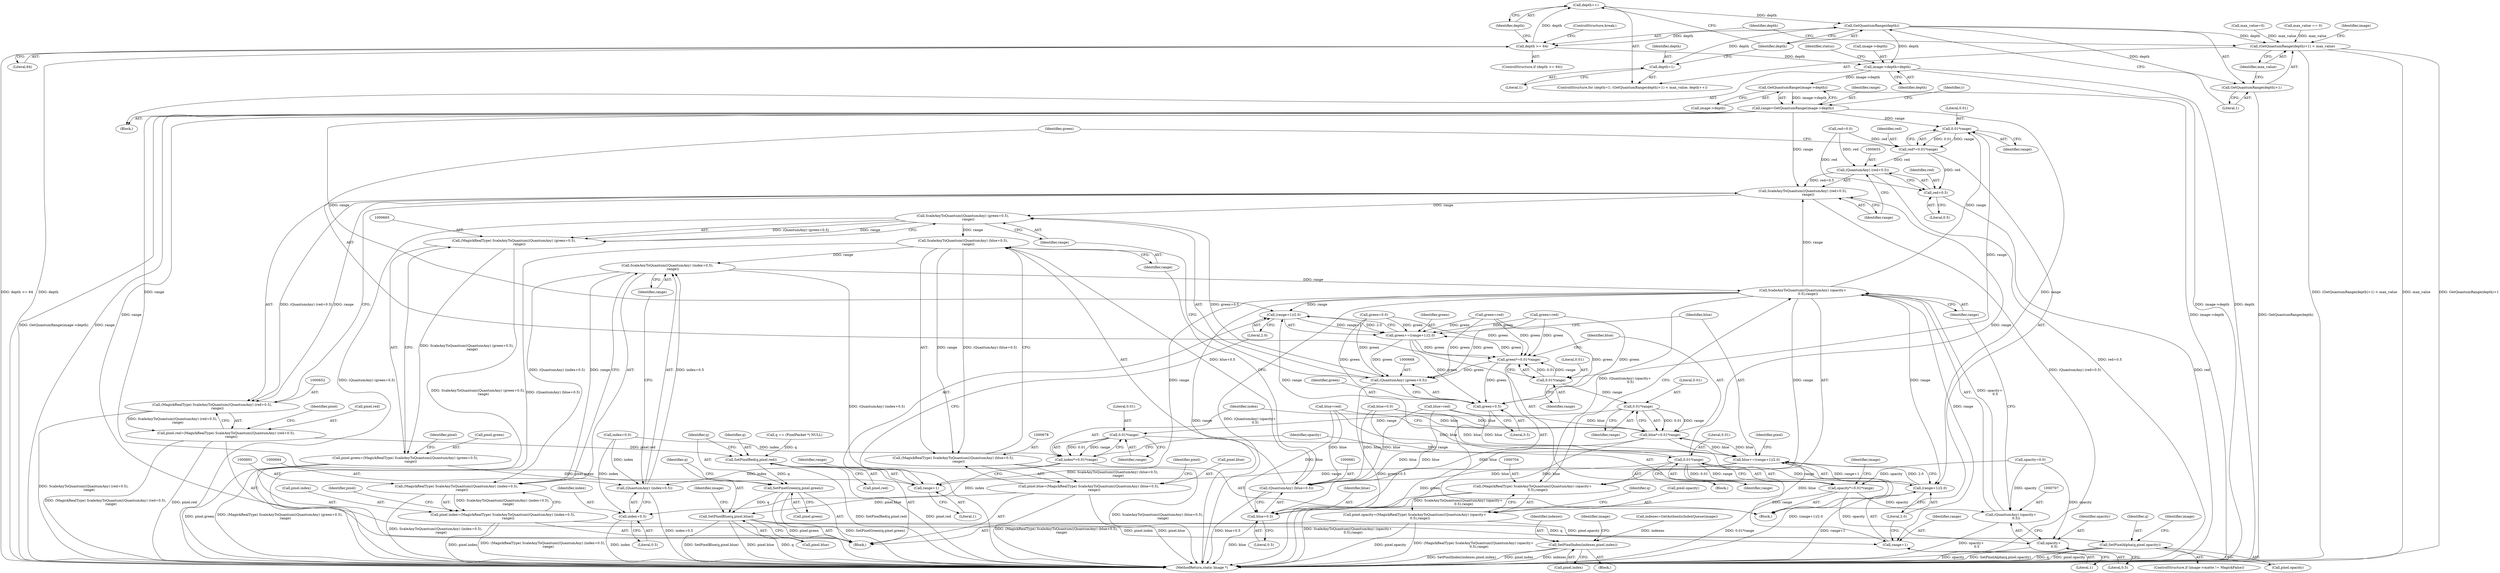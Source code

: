 digraph "1_ImageMagick_48bcf7c39302cdf9b0d9202ad03bf1b95152c44d@del" {
"1000283" [label="(Call,depth++)"];
"1000286" [label="(Call,depth >= 64)"];
"1000279" [label="(Call,GetQuantumRange(depth))"];
"1000283" [label="(Call,depth++)"];
"1000274" [label="(Call,depth=1)"];
"1000277" [label="(Call,(GetQuantumRange(depth)+1) < max_value)"];
"1000278" [label="(Call,GetQuantumRange(depth)+1)"];
"1000290" [label="(Call,image->depth=depth)"];
"1000389" [label="(Call,GetQuantumRange(image->depth))"];
"1000387" [label="(Call,range=GetQuantumRange(image->depth))"];
"1000603" [label="(Call,0.01*range)"];
"1000601" [label="(Call,red*=0.01*range)"];
"1000654" [label="(Call,(QuantumAny) (red+0.5))"];
"1000653" [label="(Call,ScaleAnyToQuantum((QuantumAny) (red+0.5),\n          range))"];
"1000651" [label="(Call,(MagickRealType) ScaleAnyToQuantum((QuantumAny) (red+0.5),\n          range))"];
"1000647" [label="(Call,pixel.red=(MagickRealType) ScaleAnyToQuantum((QuantumAny) (red+0.5),\n          range))"];
"1000732" [label="(Call,SetPixelRed(q,pixel.red))"];
"1000737" [label="(Call,SetPixelGreen(q,pixel.green))"];
"1000742" [label="(Call,SetPixelBlue(q,pixel.blue))"];
"1000769" [label="(Call,SetPixelAlpha(q,pixel.opacity))"];
"1000666" [label="(Call,ScaleAnyToQuantum((QuantumAny) (green+0.5),\n          range))"];
"1000664" [label="(Call,(MagickRealType) ScaleAnyToQuantum((QuantumAny) (green+0.5),\n          range))"];
"1000660" [label="(Call,pixel.green=(MagickRealType) ScaleAnyToQuantum((QuantumAny) (green+0.5),\n          range))"];
"1000679" [label="(Call,ScaleAnyToQuantum((QuantumAny) (blue+0.5),\n          range))"];
"1000677" [label="(Call,(MagickRealType) ScaleAnyToQuantum((QuantumAny) (blue+0.5),\n          range))"];
"1000673" [label="(Call,pixel.blue=(MagickRealType) ScaleAnyToQuantum((QuantumAny) (blue+0.5),\n          range))"];
"1000692" [label="(Call,ScaleAnyToQuantum((QuantumAny) (index+0.5),\n          range))"];
"1000690" [label="(Call,(MagickRealType) ScaleAnyToQuantum((QuantumAny) (index+0.5),\n          range))"];
"1000686" [label="(Call,pixel.index=(MagickRealType) ScaleAnyToQuantum((QuantumAny) (index+0.5),\n          range))"];
"1000758" [label="(Call,SetPixelIndex(indexes,pixel.index))"];
"1000705" [label="(Call,ScaleAnyToQuantum((QuantumAny) (opacity+\n          0.5),range))"];
"1000635" [label="(Call,(range+1)/2.0)"];
"1000633" [label="(Call,green+=(range+1)/2.0)"];
"1000606" [label="(Call,green*=0.01*range)"];
"1000667" [label="(Call,(QuantumAny) (green+0.5))"];
"1000669" [label="(Call,green+0.5)"];
"1000636" [label="(Call,range+1)"];
"1000642" [label="(Call,(range+1)/2.0)"];
"1000640" [label="(Call,blue+=(range+1)/2.0)"];
"1000611" [label="(Call,blue*=0.01*range)"];
"1000680" [label="(Call,(QuantumAny) (blue+0.5))"];
"1000682" [label="(Call,blue+0.5)"];
"1000643" [label="(Call,range+1)"];
"1000703" [label="(Call,(MagickRealType) ScaleAnyToQuantum((QuantumAny) (opacity+\n          0.5),range))"];
"1000699" [label="(Call,pixel.opacity=(MagickRealType) ScaleAnyToQuantum((QuantumAny) (opacity+\n          0.5),range))"];
"1000656" [label="(Call,red+0.5)"];
"1000608" [label="(Call,0.01*range)"];
"1000613" [label="(Call,0.01*range)"];
"1000618" [label="(Call,0.01*range)"];
"1000616" [label="(Call,index*=0.01*range)"];
"1000693" [label="(Call,(QuantumAny) (index+0.5))"];
"1000695" [label="(Call,index+0.5)"];
"1000623" [label="(Call,0.01*range)"];
"1000621" [label="(Call,opacity*=0.01*range)"];
"1000706" [label="(Call,(QuantumAny) (opacity+\n          0.5))"];
"1000708" [label="(Call,opacity+\n          0.5)"];
"1000766" [label="(Identifier,image)"];
"1000686" [label="(Call,pixel.index=(MagickRealType) ScaleAnyToQuantum((QuantumAny) (index+0.5),\n          range))"];
"1000684" [label="(Literal,0.5)"];
"1000424" [label="(Call,opacity=0.0)"];
"1000275" [label="(Identifier,depth)"];
"1000640" [label="(Call,blue+=(range+1)/2.0)"];
"1000685" [label="(Identifier,range)"];
"1000629" [label="(Identifier,image)"];
"1000276" [label="(Literal,1)"];
"1000754" [label="(Call,indexes=GetAuthenticIndexQueue(image))"];
"1000621" [label="(Call,opacity*=0.01*range)"];
"1000639" [label="(Literal,2.0)"];
"1000611" [label="(Call,blue*=0.01*range)"];
"1000284" [label="(Identifier,depth)"];
"1000477" [label="(Call,green=red)"];
"1000294" [label="(Identifier,depth)"];
"1000698" [label="(Identifier,range)"];
"1000643" [label="(Call,range+1)"];
"1000418" [label="(Call,blue=0.0)"];
"1000699" [label="(Call,pixel.opacity=(MagickRealType) ScaleAnyToQuantum((QuantumAny) (opacity+\n          0.5),range))"];
"1000292" [label="(Identifier,image)"];
"1000618" [label="(Call,0.01*range)"];
"1000601" [label="(Call,red*=0.01*range)"];
"1000744" [label="(Call,pixel.blue)"];
"1000658" [label="(Literal,0.5)"];
"1000633" [label="(Call,green+=(range+1)/2.0)"];
"1000613" [label="(Call,0.01*range)"];
"1000713" [label="(Identifier,q)"];
"1000286" [label="(Call,depth >= 64)"];
"1000608" [label="(Call,0.01*range)"];
"1000661" [label="(Call,pixel.green)"];
"1000646" [label="(Literal,2.0)"];
"1000683" [label="(Identifier,blue)"];
"1000637" [label="(Identifier,range)"];
"1000653" [label="(Call,ScaleAnyToQuantum((QuantumAny) (red+0.5),\n          range))"];
"1000287" [label="(Identifier,depth)"];
"1000705" [label="(Call,ScaleAnyToQuantum((QuantumAny) (opacity+\n          0.5),range))"];
"1000693" [label="(Call,(QuantumAny) (index+0.5))"];
"1000769" [label="(Call,SetPixelAlpha(q,pixel.opacity))"];
"1000614" [label="(Literal,0.01)"];
"1000733" [label="(Identifier,q)"];
"1000737" [label="(Call,SetPixelGreen(q,pixel.green))"];
"1000279" [label="(Call,GetQuantumRange(depth))"];
"1000659" [label="(Identifier,range)"];
"1000709" [label="(Identifier,opacity)"];
"1000603" [label="(Call,0.01*range)"];
"1000677" [label="(Call,(MagickRealType) ScaleAnyToQuantum((QuantumAny) (blue+0.5),\n          range))"];
"1000440" [label="(Block,)"];
"1000649" [label="(Identifier,pixel)"];
"1000692" [label="(Call,ScaleAnyToQuantum((QuantumAny) (index+0.5),\n          range))"];
"1000291" [label="(Call,image->depth)"];
"1000695" [label="(Call,index+0.5)"];
"1000625" [label="(Identifier,range)"];
"1000619" [label="(Literal,0.01)"];
"1000480" [label="(Call,blue=red)"];
"1000624" [label="(Literal,0.01)"];
"1000214" [label="(Block,)"];
"1000760" [label="(Call,pixel.index)"];
"1000390" [label="(Call,image->depth)"];
"1000864" [label="(MethodReturn,static Image *)"];
"1000495" [label="(Call,green=red)"];
"1000666" [label="(Call,ScaleAnyToQuantum((QuantumAny) (green+0.5),\n          range))"];
"1000638" [label="(Literal,1)"];
"1000616" [label="(Call,index*=0.01*range)"];
"1000615" [label="(Identifier,range)"];
"1000660" [label="(Call,pixel.green=(MagickRealType) ScaleAnyToQuantum((QuantumAny) (green+0.5),\n          range))"];
"1000421" [label="(Call,index=0.0)"];
"1000753" [label="(Block,)"];
"1000415" [label="(Call,green=0.0)"];
"1000771" [label="(Call,pixel.opacity)"];
"1000634" [label="(Identifier,green)"];
"1000654" [label="(Call,(QuantumAny) (red+0.5))"];
"1000710" [label="(Literal,0.5)"];
"1000280" [label="(Identifier,depth)"];
"1000662" [label="(Identifier,pixel)"];
"1000623" [label="(Call,0.01*range)"];
"1000632" [label="(Block,)"];
"1000604" [label="(Literal,0.01)"];
"1000651" [label="(Call,(MagickRealType) ScaleAnyToQuantum((QuantumAny) (red+0.5),\n          range))"];
"1000605" [label="(Identifier,range)"];
"1000281" [label="(Literal,1)"];
"1000711" [label="(Identifier,range)"];
"1000671" [label="(Literal,0.5)"];
"1000278" [label="(Call,GetQuantumRange(depth)+1)"];
"1000656" [label="(Call,red+0.5)"];
"1000498" [label="(Call,blue=red)"];
"1000708" [label="(Call,opacity+\n          0.5)"];
"1000622" [label="(Identifier,opacity)"];
"1000675" [label="(Identifier,pixel)"];
"1000296" [label="(Identifier,status)"];
"1000277" [label="(Call,(GetQuantumRange(depth)+1) < max_value)"];
"1000679" [label="(Call,ScaleAnyToQuantum((QuantumAny) (blue+0.5),\n          range))"];
"1000688" [label="(Identifier,pixel)"];
"1000389" [label="(Call,GetQuantumRange(image->depth))"];
"1000387" [label="(Call,range=GetQuantumRange(image->depth))"];
"1000700" [label="(Call,pixel.opacity)"];
"1000609" [label="(Literal,0.01)"];
"1000734" [label="(Call,pixel.red)"];
"1000288" [label="(Literal,64)"];
"1000641" [label="(Identifier,blue)"];
"1000647" [label="(Call,pixel.red=(MagickRealType) ScaleAnyToQuantum((QuantumAny) (red+0.5),\n          range))"];
"1000648" [label="(Call,pixel.red)"];
"1000770" [label="(Identifier,q)"];
"1000664" [label="(Call,(MagickRealType) ScaleAnyToQuantum((QuantumAny) (green+0.5),\n          range))"];
"1000750" [label="(Identifier,image)"];
"1000669" [label="(Call,green+0.5)"];
"1000412" [label="(Call,red=0.0)"];
"1000777" [label="(Identifier,image)"];
"1000687" [label="(Call,pixel.index)"];
"1000282" [label="(Identifier,max_value)"];
"1000690" [label="(Call,(MagickRealType) ScaleAnyToQuantum((QuantumAny) (index+0.5),\n          range))"];
"1000612" [label="(Identifier,blue)"];
"1000617" [label="(Identifier,index)"];
"1000606" [label="(Call,green*=0.01*range)"];
"1000289" [label="(ControlStructure,break;)"];
"1000395" [label="(Identifier,y)"];
"1000763" [label="(ControlStructure,if (image->matte != MagickFalse))"];
"1000670" [label="(Identifier,green)"];
"1000742" [label="(Call,SetPixelBlue(q,pixel.blue))"];
"1000610" [label="(Identifier,range)"];
"1000739" [label="(Call,pixel.green)"];
"1000701" [label="(Identifier,pixel)"];
"1000743" [label="(Identifier,q)"];
"1000620" [label="(Identifier,range)"];
"1000680" [label="(Call,(QuantumAny) (blue+0.5))"];
"1000673" [label="(Call,pixel.blue=(MagickRealType) ScaleAnyToQuantum((QuantumAny) (blue+0.5),\n          range))"];
"1000273" [label="(ControlStructure,for (depth=1; (GetQuantumRange(depth)+1) < max_value; depth++))"];
"1000635" [label="(Call,(range+1)/2.0)"];
"1000697" [label="(Literal,0.5)"];
"1000283" [label="(Call,depth++)"];
"1000607" [label="(Identifier,green)"];
"1000738" [label="(Identifier,q)"];
"1000274" [label="(Call,depth=1)"];
"1000657" [label="(Identifier,red)"];
"1000645" [label="(Literal,1)"];
"1000674" [label="(Call,pixel.blue)"];
"1000758" [label="(Call,SetPixelIndex(indexes,pixel.index))"];
"1000602" [label="(Identifier,red)"];
"1000703" [label="(Call,(MagickRealType) ScaleAnyToQuantum((QuantumAny) (opacity+\n          0.5),range))"];
"1000667" [label="(Call,(QuantumAny) (green+0.5))"];
"1000636" [label="(Call,range+1)"];
"1000759" [label="(Identifier,indexes)"];
"1000285" [label="(ControlStructure,if (depth >= 64))"];
"1000672" [label="(Identifier,range)"];
"1000644" [label="(Identifier,range)"];
"1000726" [label="(Call,q == (PixelPacket *) NULL)"];
"1000290" [label="(Call,image->depth=depth)"];
"1000706" [label="(Call,(QuantumAny) (opacity+\n          0.5))"];
"1000221" [label="(Call,max_value=0)"];
"1000732" [label="(Call,SetPixelRed(q,pixel.red))"];
"1000388" [label="(Identifier,range)"];
"1000257" [label="(Call,max_value == 0)"];
"1000642" [label="(Call,(range+1)/2.0)"];
"1000682" [label="(Call,blue+0.5)"];
"1000696" [label="(Identifier,index)"];
"1000600" [label="(Block,)"];
"1000283" -> "1000273"  [label="AST: "];
"1000283" -> "1000284"  [label="CFG: "];
"1000284" -> "1000283"  [label="AST: "];
"1000280" -> "1000283"  [label="CFG: "];
"1000283" -> "1000279"  [label="DDG: depth"];
"1000286" -> "1000283"  [label="DDG: depth"];
"1000286" -> "1000285"  [label="AST: "];
"1000286" -> "1000288"  [label="CFG: "];
"1000287" -> "1000286"  [label="AST: "];
"1000288" -> "1000286"  [label="AST: "];
"1000289" -> "1000286"  [label="CFG: "];
"1000284" -> "1000286"  [label="CFG: "];
"1000286" -> "1000864"  [label="DDG: depth >= 64"];
"1000286" -> "1000864"  [label="DDG: depth"];
"1000279" -> "1000286"  [label="DDG: depth"];
"1000286" -> "1000290"  [label="DDG: depth"];
"1000279" -> "1000278"  [label="AST: "];
"1000279" -> "1000280"  [label="CFG: "];
"1000280" -> "1000279"  [label="AST: "];
"1000281" -> "1000279"  [label="CFG: "];
"1000279" -> "1000277"  [label="DDG: depth"];
"1000279" -> "1000278"  [label="DDG: depth"];
"1000274" -> "1000279"  [label="DDG: depth"];
"1000279" -> "1000290"  [label="DDG: depth"];
"1000274" -> "1000273"  [label="AST: "];
"1000274" -> "1000276"  [label="CFG: "];
"1000275" -> "1000274"  [label="AST: "];
"1000276" -> "1000274"  [label="AST: "];
"1000280" -> "1000274"  [label="CFG: "];
"1000277" -> "1000273"  [label="AST: "];
"1000277" -> "1000282"  [label="CFG: "];
"1000278" -> "1000277"  [label="AST: "];
"1000282" -> "1000277"  [label="AST: "];
"1000287" -> "1000277"  [label="CFG: "];
"1000292" -> "1000277"  [label="CFG: "];
"1000277" -> "1000864"  [label="DDG: max_value"];
"1000277" -> "1000864"  [label="DDG: GetQuantumRange(depth)+1"];
"1000277" -> "1000864"  [label="DDG: (GetQuantumRange(depth)+1) < max_value"];
"1000221" -> "1000277"  [label="DDG: max_value"];
"1000257" -> "1000277"  [label="DDG: max_value"];
"1000278" -> "1000281"  [label="CFG: "];
"1000281" -> "1000278"  [label="AST: "];
"1000282" -> "1000278"  [label="CFG: "];
"1000278" -> "1000864"  [label="DDG: GetQuantumRange(depth)"];
"1000290" -> "1000214"  [label="AST: "];
"1000290" -> "1000294"  [label="CFG: "];
"1000291" -> "1000290"  [label="AST: "];
"1000294" -> "1000290"  [label="AST: "];
"1000296" -> "1000290"  [label="CFG: "];
"1000290" -> "1000864"  [label="DDG: image->depth"];
"1000290" -> "1000864"  [label="DDG: depth"];
"1000290" -> "1000389"  [label="DDG: image->depth"];
"1000389" -> "1000387"  [label="AST: "];
"1000389" -> "1000390"  [label="CFG: "];
"1000390" -> "1000389"  [label="AST: "];
"1000387" -> "1000389"  [label="CFG: "];
"1000389" -> "1000864"  [label="DDG: image->depth"];
"1000389" -> "1000387"  [label="DDG: image->depth"];
"1000387" -> "1000214"  [label="AST: "];
"1000388" -> "1000387"  [label="AST: "];
"1000395" -> "1000387"  [label="CFG: "];
"1000387" -> "1000864"  [label="DDG: GetQuantumRange(image->depth)"];
"1000387" -> "1000864"  [label="DDG: range"];
"1000387" -> "1000603"  [label="DDG: range"];
"1000387" -> "1000635"  [label="DDG: range"];
"1000387" -> "1000636"  [label="DDG: range"];
"1000387" -> "1000642"  [label="DDG: range"];
"1000387" -> "1000643"  [label="DDG: range"];
"1000387" -> "1000653"  [label="DDG: range"];
"1000603" -> "1000601"  [label="AST: "];
"1000603" -> "1000605"  [label="CFG: "];
"1000604" -> "1000603"  [label="AST: "];
"1000605" -> "1000603"  [label="AST: "];
"1000601" -> "1000603"  [label="CFG: "];
"1000603" -> "1000601"  [label="DDG: 0.01"];
"1000603" -> "1000601"  [label="DDG: range"];
"1000705" -> "1000603"  [label="DDG: range"];
"1000603" -> "1000608"  [label="DDG: range"];
"1000601" -> "1000600"  [label="AST: "];
"1000602" -> "1000601"  [label="AST: "];
"1000607" -> "1000601"  [label="CFG: "];
"1000412" -> "1000601"  [label="DDG: red"];
"1000601" -> "1000654"  [label="DDG: red"];
"1000601" -> "1000656"  [label="DDG: red"];
"1000654" -> "1000653"  [label="AST: "];
"1000654" -> "1000656"  [label="CFG: "];
"1000655" -> "1000654"  [label="AST: "];
"1000656" -> "1000654"  [label="AST: "];
"1000659" -> "1000654"  [label="CFG: "];
"1000654" -> "1000864"  [label="DDG: red+0.5"];
"1000654" -> "1000653"  [label="DDG: red+0.5"];
"1000412" -> "1000654"  [label="DDG: red"];
"1000653" -> "1000651"  [label="AST: "];
"1000653" -> "1000659"  [label="CFG: "];
"1000659" -> "1000653"  [label="AST: "];
"1000651" -> "1000653"  [label="CFG: "];
"1000653" -> "1000864"  [label="DDG: (QuantumAny) (red+0.5)"];
"1000653" -> "1000651"  [label="DDG: (QuantumAny) (red+0.5)"];
"1000653" -> "1000651"  [label="DDG: range"];
"1000705" -> "1000653"  [label="DDG: range"];
"1000623" -> "1000653"  [label="DDG: range"];
"1000653" -> "1000666"  [label="DDG: range"];
"1000651" -> "1000647"  [label="AST: "];
"1000652" -> "1000651"  [label="AST: "];
"1000647" -> "1000651"  [label="CFG: "];
"1000651" -> "1000864"  [label="DDG: ScaleAnyToQuantum((QuantumAny) (red+0.5),\n          range)"];
"1000651" -> "1000647"  [label="DDG: ScaleAnyToQuantum((QuantumAny) (red+0.5),\n          range)"];
"1000647" -> "1000440"  [label="AST: "];
"1000648" -> "1000647"  [label="AST: "];
"1000662" -> "1000647"  [label="CFG: "];
"1000647" -> "1000864"  [label="DDG: (MagickRealType) ScaleAnyToQuantum((QuantumAny) (red+0.5),\n          range)"];
"1000647" -> "1000864"  [label="DDG: pixel.red"];
"1000647" -> "1000732"  [label="DDG: pixel.red"];
"1000732" -> "1000440"  [label="AST: "];
"1000732" -> "1000734"  [label="CFG: "];
"1000733" -> "1000732"  [label="AST: "];
"1000734" -> "1000732"  [label="AST: "];
"1000738" -> "1000732"  [label="CFG: "];
"1000732" -> "1000864"  [label="DDG: pixel.red"];
"1000732" -> "1000864"  [label="DDG: SetPixelRed(q,pixel.red)"];
"1000726" -> "1000732"  [label="DDG: q"];
"1000732" -> "1000737"  [label="DDG: q"];
"1000737" -> "1000440"  [label="AST: "];
"1000737" -> "1000739"  [label="CFG: "];
"1000738" -> "1000737"  [label="AST: "];
"1000739" -> "1000737"  [label="AST: "];
"1000743" -> "1000737"  [label="CFG: "];
"1000737" -> "1000864"  [label="DDG: pixel.green"];
"1000737" -> "1000864"  [label="DDG: SetPixelGreen(q,pixel.green)"];
"1000660" -> "1000737"  [label="DDG: pixel.green"];
"1000737" -> "1000742"  [label="DDG: q"];
"1000742" -> "1000440"  [label="AST: "];
"1000742" -> "1000744"  [label="CFG: "];
"1000743" -> "1000742"  [label="AST: "];
"1000744" -> "1000742"  [label="AST: "];
"1000750" -> "1000742"  [label="CFG: "];
"1000742" -> "1000864"  [label="DDG: SetPixelBlue(q,pixel.blue)"];
"1000742" -> "1000864"  [label="DDG: pixel.blue"];
"1000742" -> "1000864"  [label="DDG: q"];
"1000673" -> "1000742"  [label="DDG: pixel.blue"];
"1000742" -> "1000769"  [label="DDG: q"];
"1000769" -> "1000763"  [label="AST: "];
"1000769" -> "1000771"  [label="CFG: "];
"1000770" -> "1000769"  [label="AST: "];
"1000771" -> "1000769"  [label="AST: "];
"1000777" -> "1000769"  [label="CFG: "];
"1000769" -> "1000864"  [label="DDG: SetPixelAlpha(q,pixel.opacity)"];
"1000769" -> "1000864"  [label="DDG: q"];
"1000769" -> "1000864"  [label="DDG: pixel.opacity"];
"1000699" -> "1000769"  [label="DDG: pixel.opacity"];
"1000666" -> "1000664"  [label="AST: "];
"1000666" -> "1000672"  [label="CFG: "];
"1000667" -> "1000666"  [label="AST: "];
"1000672" -> "1000666"  [label="AST: "];
"1000664" -> "1000666"  [label="CFG: "];
"1000666" -> "1000864"  [label="DDG: (QuantumAny) (green+0.5)"];
"1000666" -> "1000664"  [label="DDG: (QuantumAny) (green+0.5)"];
"1000666" -> "1000664"  [label="DDG: range"];
"1000667" -> "1000666"  [label="DDG: green+0.5"];
"1000666" -> "1000679"  [label="DDG: range"];
"1000664" -> "1000660"  [label="AST: "];
"1000665" -> "1000664"  [label="AST: "];
"1000660" -> "1000664"  [label="CFG: "];
"1000664" -> "1000864"  [label="DDG: ScaleAnyToQuantum((QuantumAny) (green+0.5),\n          range)"];
"1000664" -> "1000660"  [label="DDG: ScaleAnyToQuantum((QuantumAny) (green+0.5),\n          range)"];
"1000660" -> "1000440"  [label="AST: "];
"1000661" -> "1000660"  [label="AST: "];
"1000675" -> "1000660"  [label="CFG: "];
"1000660" -> "1000864"  [label="DDG: (MagickRealType) ScaleAnyToQuantum((QuantumAny) (green+0.5),\n          range)"];
"1000660" -> "1000864"  [label="DDG: pixel.green"];
"1000679" -> "1000677"  [label="AST: "];
"1000679" -> "1000685"  [label="CFG: "];
"1000680" -> "1000679"  [label="AST: "];
"1000685" -> "1000679"  [label="AST: "];
"1000677" -> "1000679"  [label="CFG: "];
"1000679" -> "1000864"  [label="DDG: (QuantumAny) (blue+0.5)"];
"1000679" -> "1000677"  [label="DDG: (QuantumAny) (blue+0.5)"];
"1000679" -> "1000677"  [label="DDG: range"];
"1000680" -> "1000679"  [label="DDG: blue+0.5"];
"1000679" -> "1000692"  [label="DDG: range"];
"1000677" -> "1000673"  [label="AST: "];
"1000678" -> "1000677"  [label="AST: "];
"1000673" -> "1000677"  [label="CFG: "];
"1000677" -> "1000864"  [label="DDG: ScaleAnyToQuantum((QuantumAny) (blue+0.5),\n          range)"];
"1000677" -> "1000673"  [label="DDG: ScaleAnyToQuantum((QuantumAny) (blue+0.5),\n          range)"];
"1000673" -> "1000440"  [label="AST: "];
"1000674" -> "1000673"  [label="AST: "];
"1000688" -> "1000673"  [label="CFG: "];
"1000673" -> "1000864"  [label="DDG: (MagickRealType) ScaleAnyToQuantum((QuantumAny) (blue+0.5),\n          range)"];
"1000673" -> "1000864"  [label="DDG: pixel.blue"];
"1000692" -> "1000690"  [label="AST: "];
"1000692" -> "1000698"  [label="CFG: "];
"1000693" -> "1000692"  [label="AST: "];
"1000698" -> "1000692"  [label="AST: "];
"1000690" -> "1000692"  [label="CFG: "];
"1000692" -> "1000864"  [label="DDG: (QuantumAny) (index+0.5)"];
"1000692" -> "1000690"  [label="DDG: (QuantumAny) (index+0.5)"];
"1000692" -> "1000690"  [label="DDG: range"];
"1000693" -> "1000692"  [label="DDG: index+0.5"];
"1000692" -> "1000705"  [label="DDG: range"];
"1000690" -> "1000686"  [label="AST: "];
"1000691" -> "1000690"  [label="AST: "];
"1000686" -> "1000690"  [label="CFG: "];
"1000690" -> "1000864"  [label="DDG: ScaleAnyToQuantum((QuantumAny) (index+0.5),\n          range)"];
"1000690" -> "1000686"  [label="DDG: ScaleAnyToQuantum((QuantumAny) (index+0.5),\n          range)"];
"1000686" -> "1000440"  [label="AST: "];
"1000687" -> "1000686"  [label="AST: "];
"1000701" -> "1000686"  [label="CFG: "];
"1000686" -> "1000864"  [label="DDG: (MagickRealType) ScaleAnyToQuantum((QuantumAny) (index+0.5),\n          range)"];
"1000686" -> "1000864"  [label="DDG: pixel.index"];
"1000686" -> "1000758"  [label="DDG: pixel.index"];
"1000758" -> "1000753"  [label="AST: "];
"1000758" -> "1000760"  [label="CFG: "];
"1000759" -> "1000758"  [label="AST: "];
"1000760" -> "1000758"  [label="AST: "];
"1000766" -> "1000758"  [label="CFG: "];
"1000758" -> "1000864"  [label="DDG: SetPixelIndex(indexes,pixel.index)"];
"1000758" -> "1000864"  [label="DDG: pixel.index"];
"1000758" -> "1000864"  [label="DDG: indexes"];
"1000754" -> "1000758"  [label="DDG: indexes"];
"1000705" -> "1000703"  [label="AST: "];
"1000705" -> "1000711"  [label="CFG: "];
"1000706" -> "1000705"  [label="AST: "];
"1000711" -> "1000705"  [label="AST: "];
"1000703" -> "1000705"  [label="CFG: "];
"1000705" -> "1000864"  [label="DDG: range"];
"1000705" -> "1000864"  [label="DDG: (QuantumAny) (opacity+\n          0.5)"];
"1000705" -> "1000635"  [label="DDG: range"];
"1000705" -> "1000636"  [label="DDG: range"];
"1000705" -> "1000642"  [label="DDG: range"];
"1000705" -> "1000643"  [label="DDG: range"];
"1000705" -> "1000703"  [label="DDG: (QuantumAny) (opacity+\n          0.5)"];
"1000705" -> "1000703"  [label="DDG: range"];
"1000706" -> "1000705"  [label="DDG: opacity+\n          0.5"];
"1000635" -> "1000633"  [label="AST: "];
"1000635" -> "1000639"  [label="CFG: "];
"1000636" -> "1000635"  [label="AST: "];
"1000639" -> "1000635"  [label="AST: "];
"1000633" -> "1000635"  [label="CFG: "];
"1000635" -> "1000633"  [label="DDG: range+1"];
"1000635" -> "1000633"  [label="DDG: 2.0"];
"1000623" -> "1000635"  [label="DDG: range"];
"1000633" -> "1000632"  [label="AST: "];
"1000634" -> "1000633"  [label="AST: "];
"1000641" -> "1000633"  [label="CFG: "];
"1000633" -> "1000606"  [label="DDG: green"];
"1000606" -> "1000633"  [label="DDG: green"];
"1000495" -> "1000633"  [label="DDG: green"];
"1000415" -> "1000633"  [label="DDG: green"];
"1000477" -> "1000633"  [label="DDG: green"];
"1000633" -> "1000667"  [label="DDG: green"];
"1000633" -> "1000669"  [label="DDG: green"];
"1000606" -> "1000600"  [label="AST: "];
"1000606" -> "1000608"  [label="CFG: "];
"1000607" -> "1000606"  [label="AST: "];
"1000608" -> "1000606"  [label="AST: "];
"1000612" -> "1000606"  [label="CFG: "];
"1000608" -> "1000606"  [label="DDG: 0.01"];
"1000608" -> "1000606"  [label="DDG: range"];
"1000495" -> "1000606"  [label="DDG: green"];
"1000415" -> "1000606"  [label="DDG: green"];
"1000477" -> "1000606"  [label="DDG: green"];
"1000606" -> "1000667"  [label="DDG: green"];
"1000606" -> "1000669"  [label="DDG: green"];
"1000667" -> "1000669"  [label="CFG: "];
"1000668" -> "1000667"  [label="AST: "];
"1000669" -> "1000667"  [label="AST: "];
"1000672" -> "1000667"  [label="CFG: "];
"1000667" -> "1000864"  [label="DDG: green+0.5"];
"1000495" -> "1000667"  [label="DDG: green"];
"1000415" -> "1000667"  [label="DDG: green"];
"1000477" -> "1000667"  [label="DDG: green"];
"1000669" -> "1000671"  [label="CFG: "];
"1000670" -> "1000669"  [label="AST: "];
"1000671" -> "1000669"  [label="AST: "];
"1000669" -> "1000864"  [label="DDG: green"];
"1000495" -> "1000669"  [label="DDG: green"];
"1000415" -> "1000669"  [label="DDG: green"];
"1000477" -> "1000669"  [label="DDG: green"];
"1000636" -> "1000638"  [label="CFG: "];
"1000637" -> "1000636"  [label="AST: "];
"1000638" -> "1000636"  [label="AST: "];
"1000639" -> "1000636"  [label="CFG: "];
"1000623" -> "1000636"  [label="DDG: range"];
"1000642" -> "1000640"  [label="AST: "];
"1000642" -> "1000646"  [label="CFG: "];
"1000643" -> "1000642"  [label="AST: "];
"1000646" -> "1000642"  [label="AST: "];
"1000640" -> "1000642"  [label="CFG: "];
"1000642" -> "1000864"  [label="DDG: range+1"];
"1000642" -> "1000640"  [label="DDG: range+1"];
"1000642" -> "1000640"  [label="DDG: 2.0"];
"1000623" -> "1000642"  [label="DDG: range"];
"1000640" -> "1000632"  [label="AST: "];
"1000641" -> "1000640"  [label="AST: "];
"1000649" -> "1000640"  [label="CFG: "];
"1000640" -> "1000864"  [label="DDG: (range+1)/2.0"];
"1000640" -> "1000611"  [label="DDG: blue"];
"1000498" -> "1000640"  [label="DDG: blue"];
"1000480" -> "1000640"  [label="DDG: blue"];
"1000418" -> "1000640"  [label="DDG: blue"];
"1000611" -> "1000640"  [label="DDG: blue"];
"1000640" -> "1000680"  [label="DDG: blue"];
"1000640" -> "1000682"  [label="DDG: blue"];
"1000611" -> "1000600"  [label="AST: "];
"1000611" -> "1000613"  [label="CFG: "];
"1000612" -> "1000611"  [label="AST: "];
"1000613" -> "1000611"  [label="AST: "];
"1000617" -> "1000611"  [label="CFG: "];
"1000613" -> "1000611"  [label="DDG: 0.01"];
"1000613" -> "1000611"  [label="DDG: range"];
"1000498" -> "1000611"  [label="DDG: blue"];
"1000480" -> "1000611"  [label="DDG: blue"];
"1000418" -> "1000611"  [label="DDG: blue"];
"1000611" -> "1000680"  [label="DDG: blue"];
"1000611" -> "1000682"  [label="DDG: blue"];
"1000680" -> "1000682"  [label="CFG: "];
"1000681" -> "1000680"  [label="AST: "];
"1000682" -> "1000680"  [label="AST: "];
"1000685" -> "1000680"  [label="CFG: "];
"1000680" -> "1000864"  [label="DDG: blue+0.5"];
"1000498" -> "1000680"  [label="DDG: blue"];
"1000480" -> "1000680"  [label="DDG: blue"];
"1000418" -> "1000680"  [label="DDG: blue"];
"1000682" -> "1000684"  [label="CFG: "];
"1000683" -> "1000682"  [label="AST: "];
"1000684" -> "1000682"  [label="AST: "];
"1000682" -> "1000864"  [label="DDG: blue"];
"1000498" -> "1000682"  [label="DDG: blue"];
"1000480" -> "1000682"  [label="DDG: blue"];
"1000418" -> "1000682"  [label="DDG: blue"];
"1000643" -> "1000645"  [label="CFG: "];
"1000644" -> "1000643"  [label="AST: "];
"1000645" -> "1000643"  [label="AST: "];
"1000646" -> "1000643"  [label="CFG: "];
"1000623" -> "1000643"  [label="DDG: range"];
"1000703" -> "1000699"  [label="AST: "];
"1000704" -> "1000703"  [label="AST: "];
"1000699" -> "1000703"  [label="CFG: "];
"1000703" -> "1000864"  [label="DDG: ScaleAnyToQuantum((QuantumAny) (opacity+\n          0.5),range)"];
"1000703" -> "1000699"  [label="DDG: ScaleAnyToQuantum((QuantumAny) (opacity+\n          0.5),range)"];
"1000699" -> "1000440"  [label="AST: "];
"1000700" -> "1000699"  [label="AST: "];
"1000713" -> "1000699"  [label="CFG: "];
"1000699" -> "1000864"  [label="DDG: pixel.opacity"];
"1000699" -> "1000864"  [label="DDG: (MagickRealType) ScaleAnyToQuantum((QuantumAny) (opacity+\n          0.5),range)"];
"1000656" -> "1000658"  [label="CFG: "];
"1000657" -> "1000656"  [label="AST: "];
"1000658" -> "1000656"  [label="AST: "];
"1000656" -> "1000864"  [label="DDG: red"];
"1000412" -> "1000656"  [label="DDG: red"];
"1000608" -> "1000610"  [label="CFG: "];
"1000609" -> "1000608"  [label="AST: "];
"1000610" -> "1000608"  [label="AST: "];
"1000608" -> "1000613"  [label="DDG: range"];
"1000613" -> "1000615"  [label="CFG: "];
"1000614" -> "1000613"  [label="AST: "];
"1000615" -> "1000613"  [label="AST: "];
"1000613" -> "1000618"  [label="DDG: range"];
"1000618" -> "1000616"  [label="AST: "];
"1000618" -> "1000620"  [label="CFG: "];
"1000619" -> "1000618"  [label="AST: "];
"1000620" -> "1000618"  [label="AST: "];
"1000616" -> "1000618"  [label="CFG: "];
"1000618" -> "1000616"  [label="DDG: 0.01"];
"1000618" -> "1000616"  [label="DDG: range"];
"1000618" -> "1000623"  [label="DDG: range"];
"1000616" -> "1000600"  [label="AST: "];
"1000617" -> "1000616"  [label="AST: "];
"1000622" -> "1000616"  [label="CFG: "];
"1000421" -> "1000616"  [label="DDG: index"];
"1000616" -> "1000693"  [label="DDG: index"];
"1000616" -> "1000695"  [label="DDG: index"];
"1000693" -> "1000695"  [label="CFG: "];
"1000694" -> "1000693"  [label="AST: "];
"1000695" -> "1000693"  [label="AST: "];
"1000698" -> "1000693"  [label="CFG: "];
"1000693" -> "1000864"  [label="DDG: index+0.5"];
"1000421" -> "1000693"  [label="DDG: index"];
"1000695" -> "1000697"  [label="CFG: "];
"1000696" -> "1000695"  [label="AST: "];
"1000697" -> "1000695"  [label="AST: "];
"1000695" -> "1000864"  [label="DDG: index"];
"1000421" -> "1000695"  [label="DDG: index"];
"1000623" -> "1000621"  [label="AST: "];
"1000623" -> "1000625"  [label="CFG: "];
"1000624" -> "1000623"  [label="AST: "];
"1000625" -> "1000623"  [label="AST: "];
"1000621" -> "1000623"  [label="CFG: "];
"1000623" -> "1000621"  [label="DDG: 0.01"];
"1000623" -> "1000621"  [label="DDG: range"];
"1000621" -> "1000600"  [label="AST: "];
"1000622" -> "1000621"  [label="AST: "];
"1000629" -> "1000621"  [label="CFG: "];
"1000621" -> "1000864"  [label="DDG: 0.01*range"];
"1000424" -> "1000621"  [label="DDG: opacity"];
"1000621" -> "1000706"  [label="DDG: opacity"];
"1000621" -> "1000708"  [label="DDG: opacity"];
"1000706" -> "1000708"  [label="CFG: "];
"1000707" -> "1000706"  [label="AST: "];
"1000708" -> "1000706"  [label="AST: "];
"1000711" -> "1000706"  [label="CFG: "];
"1000706" -> "1000864"  [label="DDG: opacity+\n          0.5"];
"1000424" -> "1000706"  [label="DDG: opacity"];
"1000708" -> "1000710"  [label="CFG: "];
"1000709" -> "1000708"  [label="AST: "];
"1000710" -> "1000708"  [label="AST: "];
"1000708" -> "1000864"  [label="DDG: opacity"];
"1000424" -> "1000708"  [label="DDG: opacity"];
}
